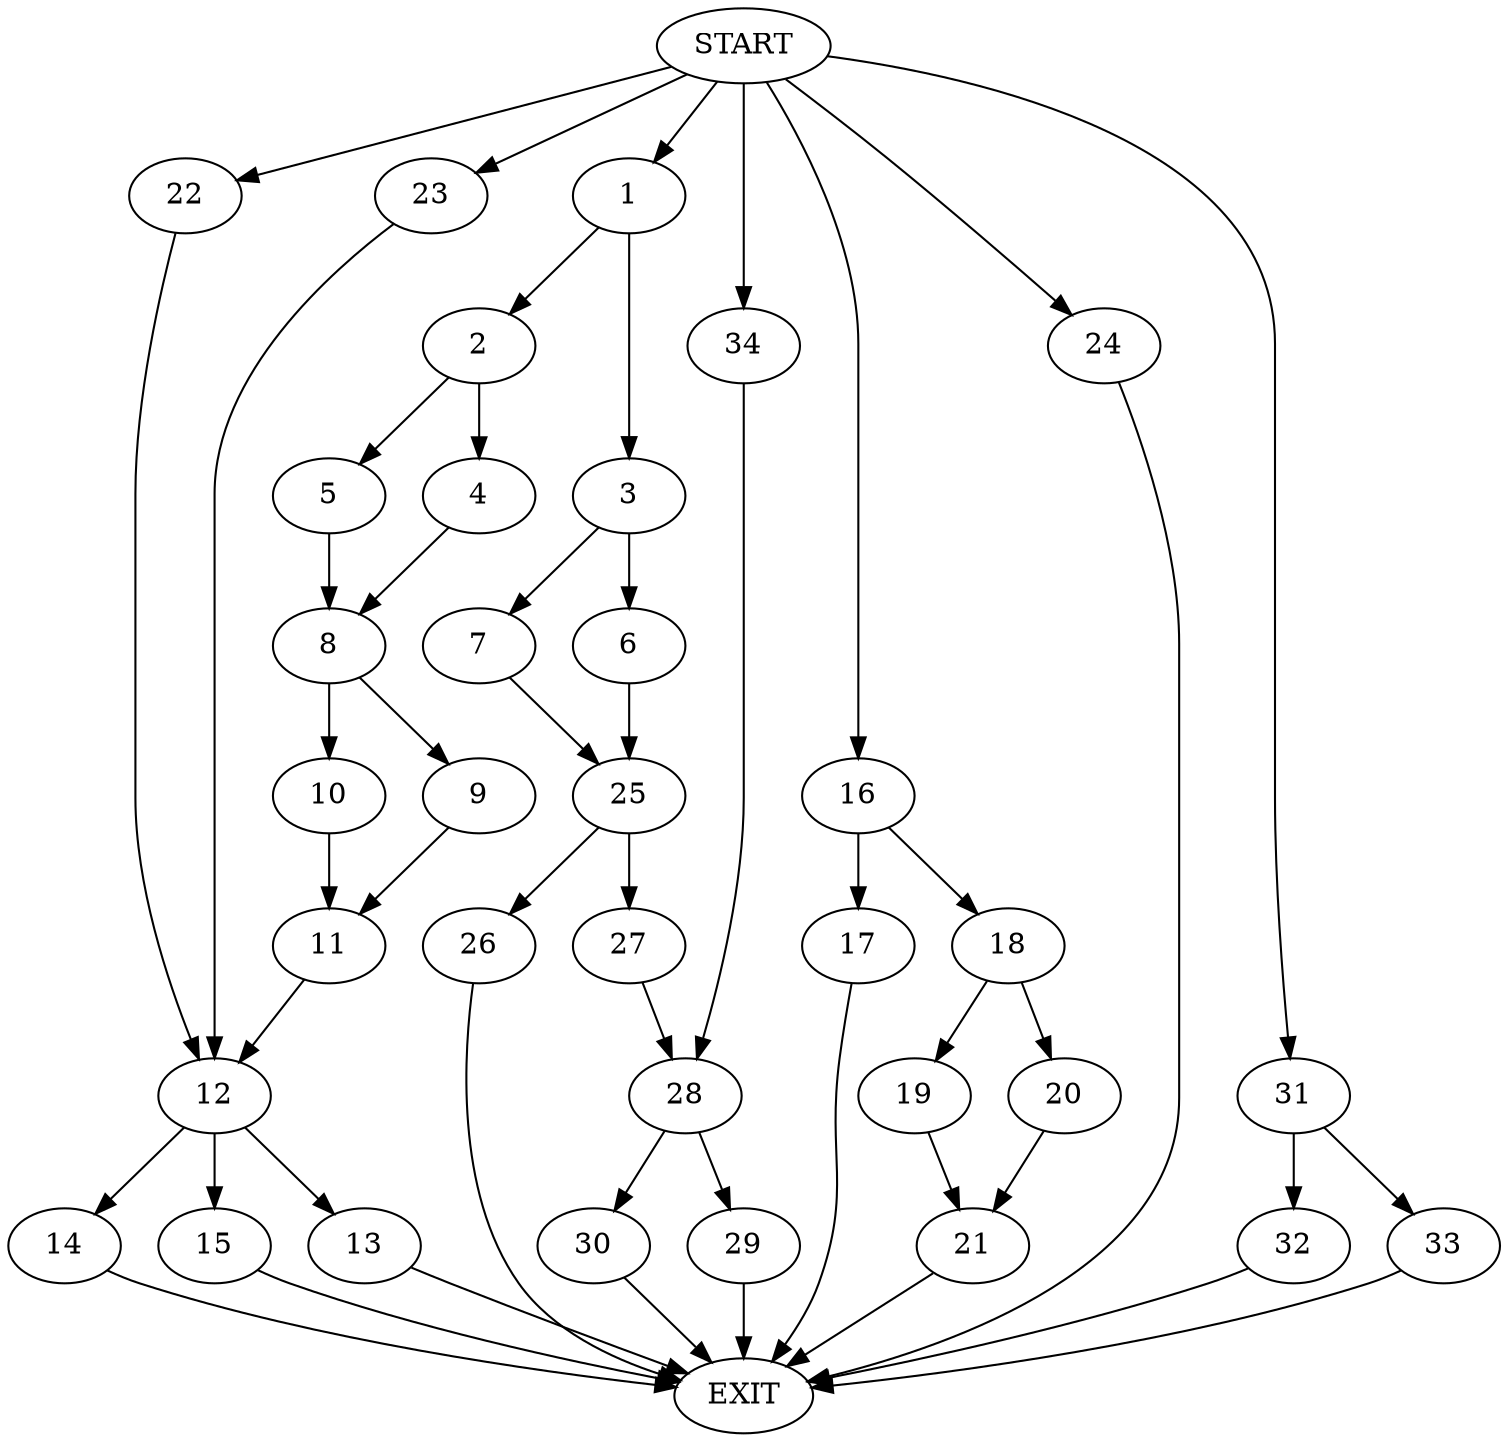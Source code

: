 digraph {
0 [label="START"]
35 [label="EXIT"]
0 -> 1
1 -> 2
1 -> 3
2 -> 4
2 -> 5
3 -> 6
3 -> 7
4 -> 8
5 -> 8
8 -> 9
8 -> 10
10 -> 11
9 -> 11
11 -> 12
12 -> 13
12 -> 14
12 -> 15
15 -> 35
0 -> 16
16 -> 17
16 -> 18
18 -> 19
18 -> 20
17 -> 35
20 -> 21
19 -> 21
21 -> 35
0 -> 22
22 -> 12
14 -> 35
0 -> 23
23 -> 12
13 -> 35
0 -> 24
24 -> 35
6 -> 25
7 -> 25
25 -> 26
25 -> 27
26 -> 35
27 -> 28
28 -> 29
28 -> 30
29 -> 35
0 -> 31
31 -> 32
31 -> 33
32 -> 35
33 -> 35
0 -> 34
34 -> 28
30 -> 35
}

